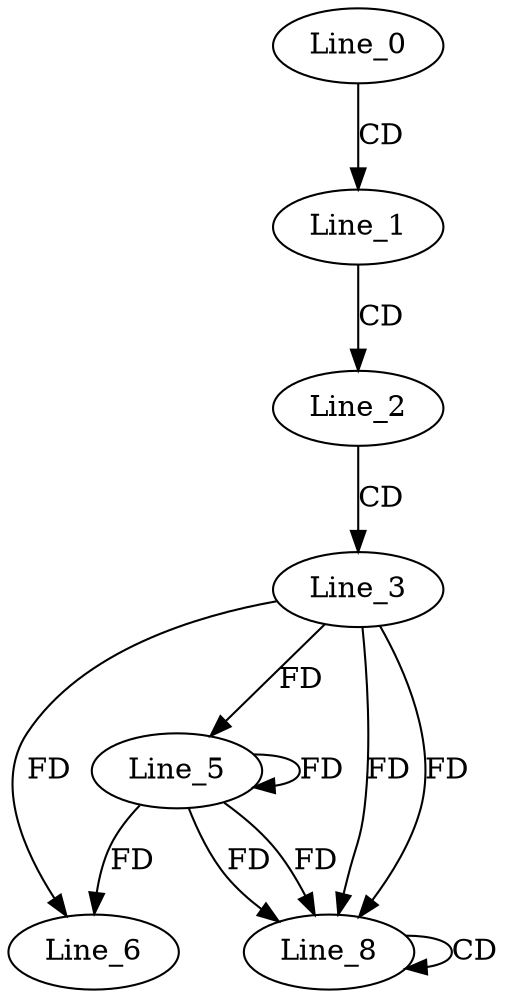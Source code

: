 digraph G {
  Line_0;
  Line_1;
  Line_2;
  Line_3;
  Line_5;
  Line_6;
  Line_8;
  Line_8;
  Line_0 -> Line_1 [ label="CD" ];
  Line_1 -> Line_2 [ label="CD" ];
  Line_2 -> Line_3 [ label="CD" ];
  Line_3 -> Line_5 [ label="FD" ];
  Line_5 -> Line_5 [ label="FD" ];
  Line_3 -> Line_6 [ label="FD" ];
  Line_5 -> Line_6 [ label="FD" ];
  Line_3 -> Line_8 [ label="FD" ];
  Line_5 -> Line_8 [ label="FD" ];
  Line_8 -> Line_8 [ label="CD" ];
  Line_3 -> Line_8 [ label="FD" ];
  Line_5 -> Line_8 [ label="FD" ];
}
